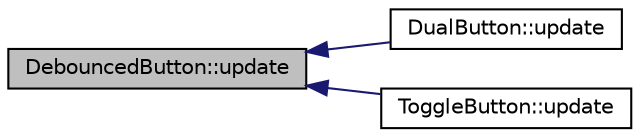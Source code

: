 digraph "DebouncedButton::update"
{
  edge [fontname="Helvetica",fontsize="10",labelfontname="Helvetica",labelfontsize="10"];
  node [fontname="Helvetica",fontsize="10",shape=record];
  rankdir="LR";
  Node41 [label="DebouncedButton::update",height=0.2,width=0.4,color="black", fillcolor="grey75", style="filled", fontcolor="black"];
  Node41 -> Node42 [dir="back",color="midnightblue",fontsize="10",style="solid",fontname="Helvetica"];
  Node42 [label="DualButton::update",height=0.2,width=0.4,color="black", fillcolor="white", style="filled",URL="$classDualButton.html#aa3e0cbe8865dce165618a1897ee1575b"];
  Node41 -> Node43 [dir="back",color="midnightblue",fontsize="10",style="solid",fontname="Helvetica"];
  Node43 [label="ToggleButton::update",height=0.2,width=0.4,color="black", fillcolor="white", style="filled",URL="$classToggleButton.html#ab8a6fdad6e76b0d9466e55bbefd3bc46"];
}
